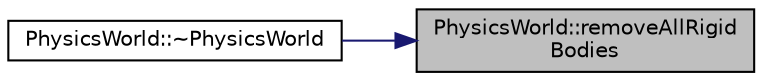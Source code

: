 digraph "PhysicsWorld::removeAllRigidBodies"
{
 // INTERACTIVE_SVG=YES
 // LATEX_PDF_SIZE
  edge [fontname="Helvetica",fontsize="10",labelfontname="Helvetica",labelfontsize="10"];
  node [fontname="Helvetica",fontsize="10",shape=record];
  rankdir="RL";
  Node1 [label="PhysicsWorld::removeAllRigid\lBodies",height=0.2,width=0.4,color="black", fillcolor="grey75", style="filled", fontcolor="black",tooltip=" "];
  Node1 -> Node2 [dir="back",color="midnightblue",fontsize="10",style="solid",fontname="Helvetica"];
  Node2 [label="PhysicsWorld::~PhysicsWorld",height=0.2,width=0.4,color="black", fillcolor="white", style="filled",URL="$d5/d44/class_physics_world.html#abf1573b008b52b60a83a8f36cbdd51bc",tooltip=" "];
}
